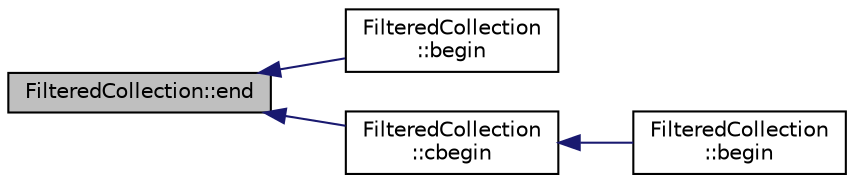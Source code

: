 digraph "FilteredCollection::end"
{
 // INTERACTIVE_SVG=YES
  edge [fontname="Helvetica",fontsize="10",labelfontname="Helvetica",labelfontsize="10"];
  node [fontname="Helvetica",fontsize="10",shape=record];
  rankdir="LR";
  Node19 [label="FilteredCollection::end",height=0.2,width=0.4,color="black", fillcolor="grey75", style="filled", fontcolor="black"];
  Node19 -> Node20 [dir="back",color="midnightblue",fontsize="10",style="solid",fontname="Helvetica"];
  Node20 [label="FilteredCollection\l::begin",height=0.2,width=0.4,color="black", fillcolor="white", style="filled",URL="$class_filtered_collection.html#ac38c3dc2cd51b2dbfb476c19732a6198"];
  Node19 -> Node21 [dir="back",color="midnightblue",fontsize="10",style="solid",fontname="Helvetica"];
  Node21 [label="FilteredCollection\l::cbegin",height=0.2,width=0.4,color="black", fillcolor="white", style="filled",URL="$class_filtered_collection.html#a3a7d68dc743ab18b109842441312583b"];
  Node21 -> Node22 [dir="back",color="midnightblue",fontsize="10",style="solid",fontname="Helvetica"];
  Node22 [label="FilteredCollection\l::begin",height=0.2,width=0.4,color="black", fillcolor="white", style="filled",URL="$class_filtered_collection.html#a7ff366d577365b84c947da90a605d66a"];
}
